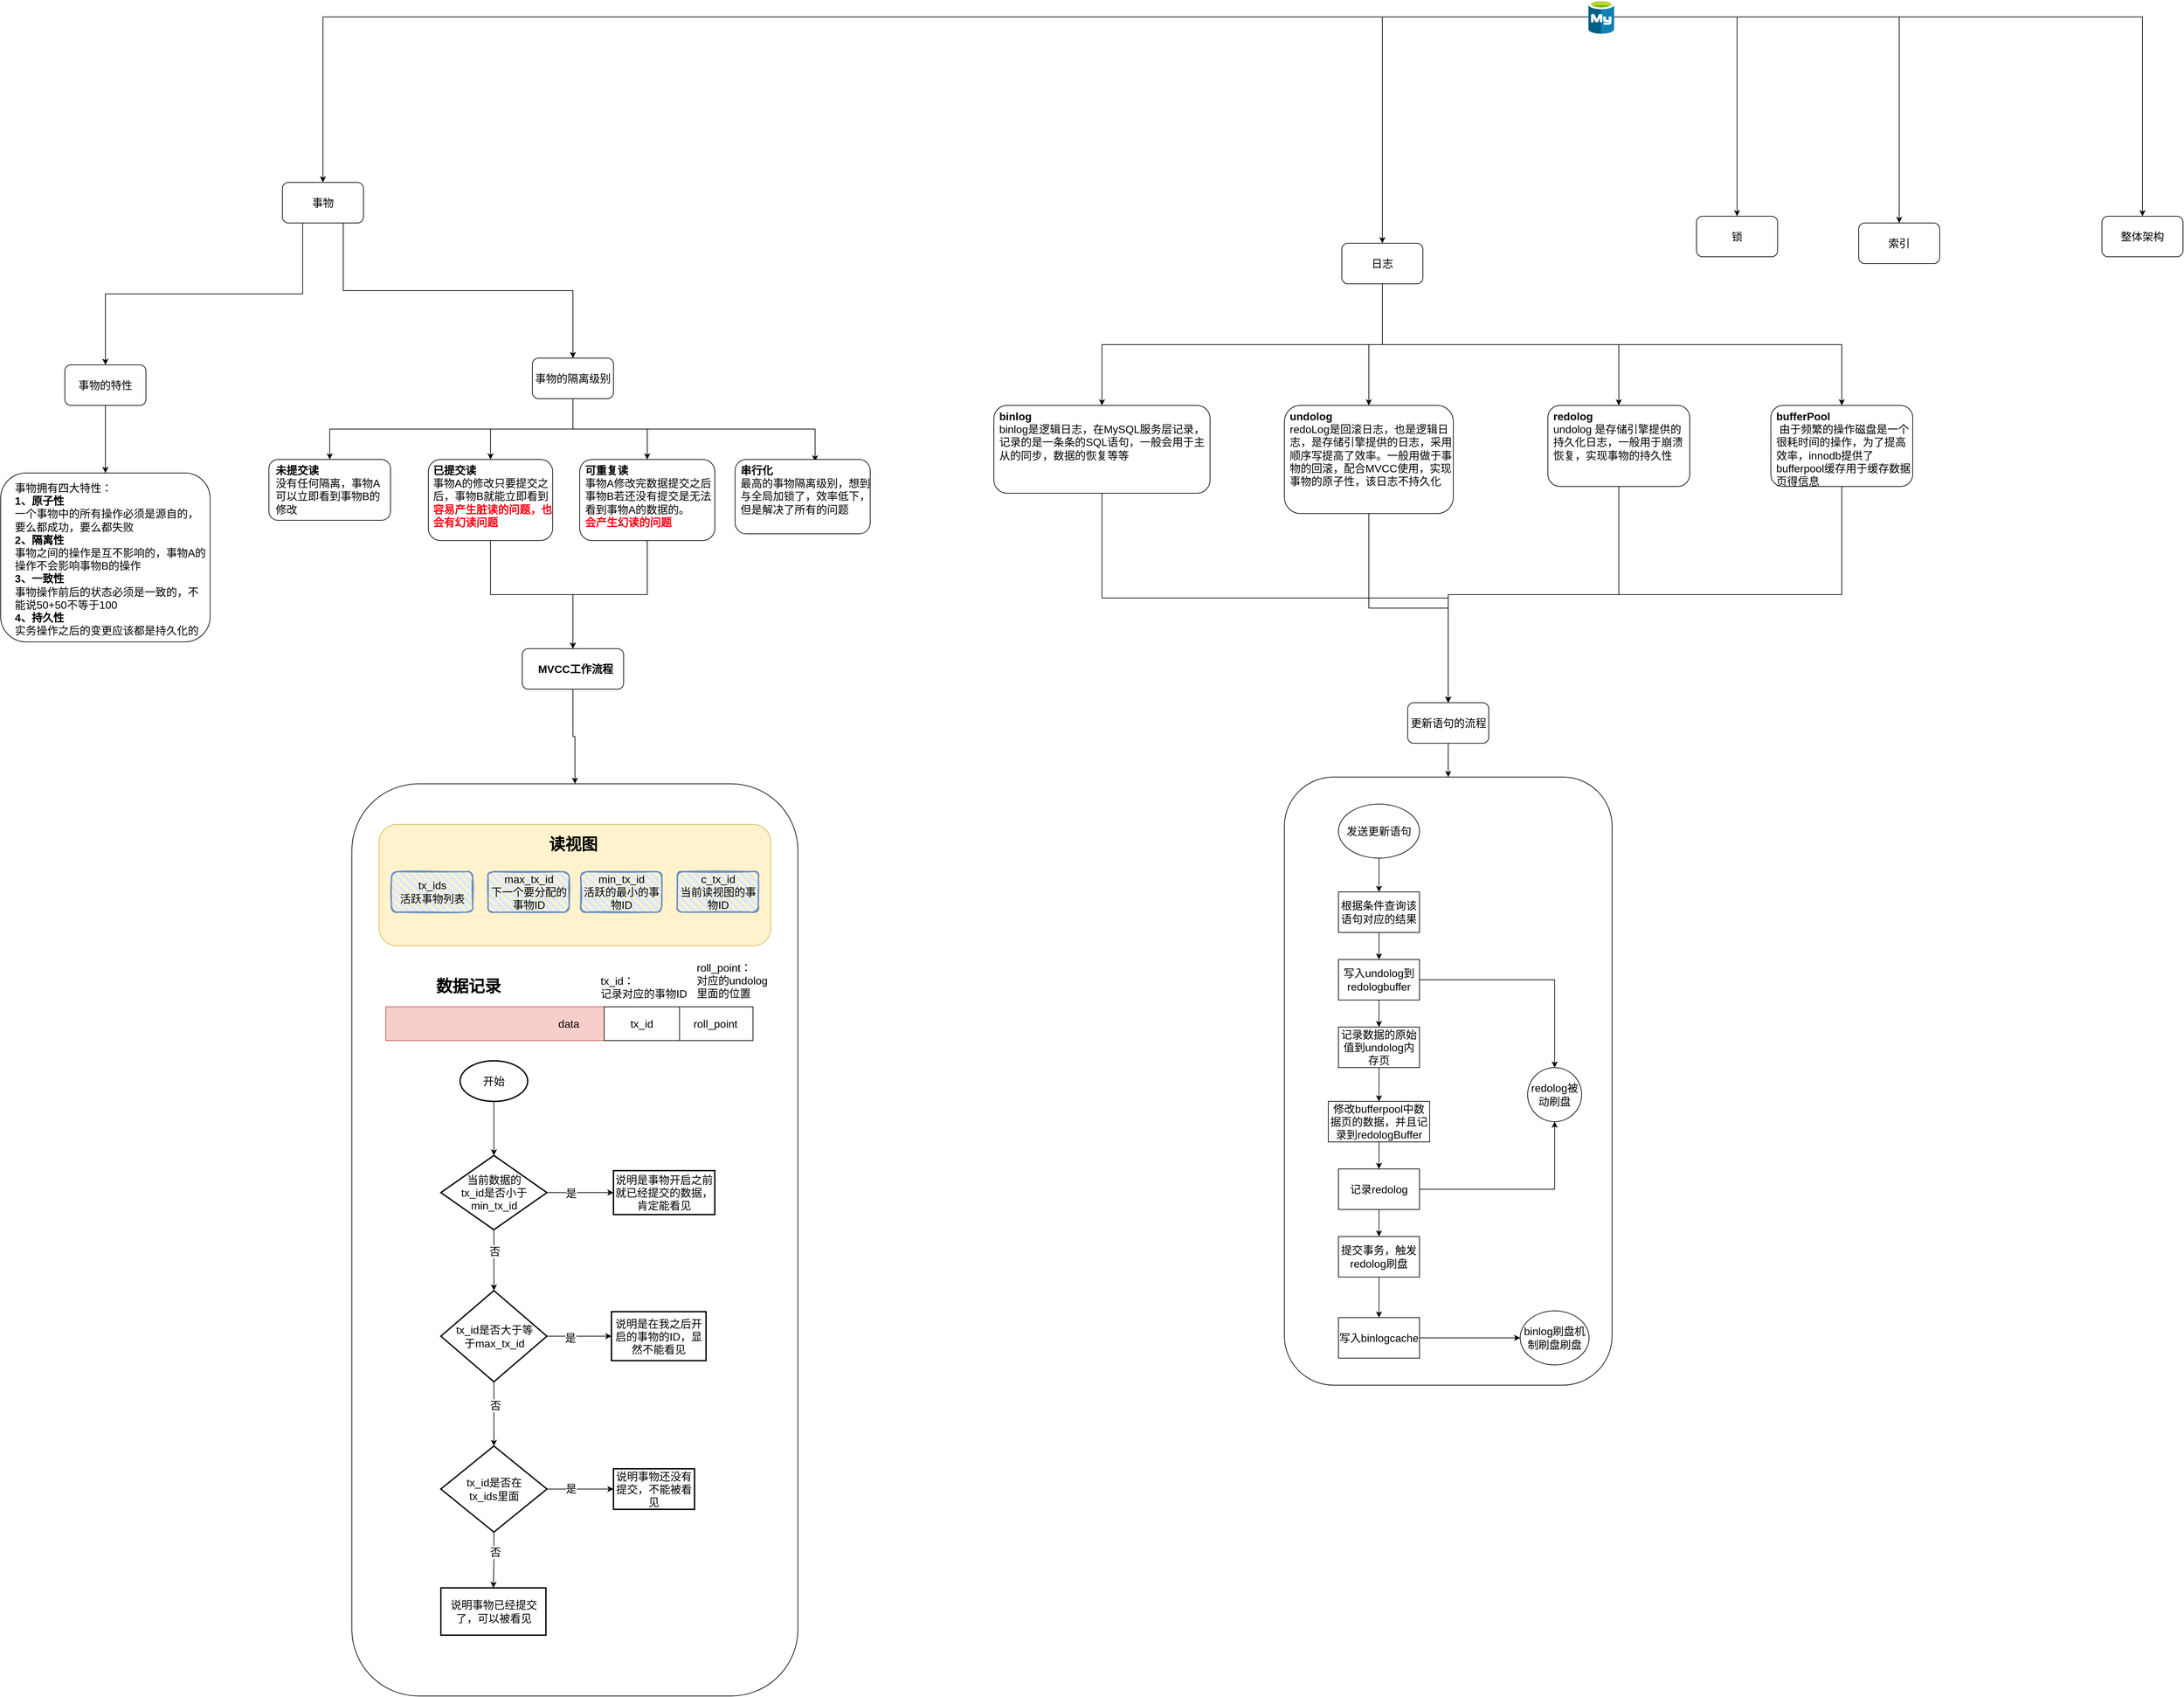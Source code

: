 <mxfile version="20.0.4" type="github">
  <diagram id="GSZniJBluQTKeuWXuCtj" name="第 1 页">
    <mxGraphModel dx="4907" dy="1320" grid="1" gridSize="10" guides="1" tooltips="1" connect="1" arrows="1" fold="1" page="1" pageScale="1" pageWidth="827" pageHeight="1169" math="0" shadow="0">
      <root>
        <mxCell id="0" />
        <mxCell id="1" parent="0" />
        <mxCell id="tJcimtreHjT24VF_leeF-4" value="" style="edgeStyle=orthogonalEdgeStyle;rounded=0;orthogonalLoop=1;jettySize=auto;html=1;entryX=0.5;entryY=0;entryDx=0;entryDy=0;" edge="1" parent="1" source="tJcimtreHjT24VF_leeF-1" target="tJcimtreHjT24VF_leeF-19">
          <mxGeometry relative="1" as="geometry">
            <mxPoint x="-320.059" y="320" as="targetPoint" />
          </mxGeometry>
        </mxCell>
        <mxCell id="tJcimtreHjT24VF_leeF-6" value="" style="edgeStyle=orthogonalEdgeStyle;rounded=0;orthogonalLoop=1;jettySize=auto;html=1;entryX=0.5;entryY=0;entryDx=0;entryDy=0;" edge="1" parent="1" source="tJcimtreHjT24VF_leeF-1" target="tJcimtreHjT24VF_leeF-20">
          <mxGeometry relative="1" as="geometry">
            <mxPoint x="29.941" y="320" as="targetPoint" />
          </mxGeometry>
        </mxCell>
        <mxCell id="tJcimtreHjT24VF_leeF-8" value="" style="edgeStyle=orthogonalEdgeStyle;rounded=0;orthogonalLoop=1;jettySize=auto;html=1;" edge="1" parent="1" source="tJcimtreHjT24VF_leeF-1" target="tJcimtreHjT24VF_leeF-23">
          <mxGeometry relative="1" as="geometry">
            <mxPoint x="1190.059" y="330" as="targetPoint" />
          </mxGeometry>
        </mxCell>
        <mxCell id="tJcimtreHjT24VF_leeF-10" value="" style="edgeStyle=orthogonalEdgeStyle;rounded=0;orthogonalLoop=1;jettySize=auto;html=1;" edge="1" parent="1" source="tJcimtreHjT24VF_leeF-1" target="tJcimtreHjT24VF_leeF-21">
          <mxGeometry relative="1" as="geometry">
            <mxPoint x="389" y="360" as="targetPoint" />
          </mxGeometry>
        </mxCell>
        <mxCell id="tJcimtreHjT24VF_leeF-12" value="" style="edgeStyle=orthogonalEdgeStyle;rounded=0;orthogonalLoop=1;jettySize=auto;html=1;entryX=0.5;entryY=0;entryDx=0;entryDy=0;" edge="1" parent="1" source="tJcimtreHjT24VF_leeF-1" target="tJcimtreHjT24VF_leeF-22">
          <mxGeometry relative="1" as="geometry">
            <mxPoint x="830.059" y="350" as="targetPoint" />
          </mxGeometry>
        </mxCell>
        <mxCell id="tJcimtreHjT24VF_leeF-1" value="" style="sketch=0;aspect=fixed;html=1;points=[[0,0.11,0,0,0],[0,0.22,0,0,0],[0,0.33,0,0,0],[0,0.44,0,0,0],[0,0.56,0,0,0],[0,0.67,0,0,0],[0,0.78,0,0,0],[0,0.89,0,0,0],[0.11,1,0,0,0],[0.22,1,0,0,0],[0.33,1,0,0,0],[0.44,1,0,0,0],[0.56,1,0,0,0],[0.67,1,0,0,0],[0.78,1,0,0,0],[0.89,1,0,0,0],[1,0.11,0,0,0],[1,0.22,0,0,0],[1,0.33,0,0,0],[1,0.44,0,0,0],[1,0.56,0,0,0],[1,0.67,0,0,0],[1,0.78,0,0,0],[1,0.89,0,0,0]];align=center;image;fontSize=12;image=img/lib/mscae/Azure_Database_for_MySQL_servers.svg;" vertex="1" parent="1">
          <mxGeometry x="370" y="140" width="38" height="50" as="geometry" />
        </mxCell>
        <mxCell id="tJcimtreHjT24VF_leeF-26" style="edgeStyle=orthogonalEdgeStyle;rounded=0;orthogonalLoop=1;jettySize=auto;html=1;exitX=0.25;exitY=1;exitDx=0;exitDy=0;entryX=0.5;entryY=0;entryDx=0;entryDy=0;fontSize=16;" edge="1" parent="1" source="tJcimtreHjT24VF_leeF-19" target="tJcimtreHjT24VF_leeF-24">
          <mxGeometry relative="1" as="geometry" />
        </mxCell>
        <mxCell id="tJcimtreHjT24VF_leeF-27" style="edgeStyle=orthogonalEdgeStyle;rounded=0;orthogonalLoop=1;jettySize=auto;html=1;exitX=0.75;exitY=1;exitDx=0;exitDy=0;fontSize=16;" edge="1" parent="1" source="tJcimtreHjT24VF_leeF-19" target="tJcimtreHjT24VF_leeF-25">
          <mxGeometry relative="1" as="geometry" />
        </mxCell>
        <mxCell id="tJcimtreHjT24VF_leeF-19" value="事物" style="rounded=1;whiteSpace=wrap;html=1;fontSize=16;" vertex="1" parent="1">
          <mxGeometry x="-1563" y="410" width="120" height="60" as="geometry" />
        </mxCell>
        <mxCell id="tJcimtreHjT24VF_leeF-50" style="edgeStyle=orthogonalEdgeStyle;rounded=0;orthogonalLoop=1;jettySize=auto;html=1;exitX=0.5;exitY=1;exitDx=0;exitDy=0;entryX=0.5;entryY=0;entryDx=0;entryDy=0;fontSize=16;fontColor=#000000;" edge="1" parent="1" source="tJcimtreHjT24VF_leeF-20" target="tJcimtreHjT24VF_leeF-47">
          <mxGeometry relative="1" as="geometry" />
        </mxCell>
        <mxCell id="tJcimtreHjT24VF_leeF-51" style="edgeStyle=orthogonalEdgeStyle;rounded=0;orthogonalLoop=1;jettySize=auto;html=1;exitX=0.5;exitY=1;exitDx=0;exitDy=0;entryX=0.5;entryY=0;entryDx=0;entryDy=0;fontSize=16;fontColor=#000000;" edge="1" parent="1" source="tJcimtreHjT24VF_leeF-20" target="tJcimtreHjT24VF_leeF-48">
          <mxGeometry relative="1" as="geometry" />
        </mxCell>
        <mxCell id="tJcimtreHjT24VF_leeF-52" style="edgeStyle=orthogonalEdgeStyle;rounded=0;orthogonalLoop=1;jettySize=auto;html=1;exitX=0.5;exitY=1;exitDx=0;exitDy=0;fontSize=16;fontColor=#000000;" edge="1" parent="1" source="tJcimtreHjT24VF_leeF-20" target="tJcimtreHjT24VF_leeF-49">
          <mxGeometry relative="1" as="geometry" />
        </mxCell>
        <mxCell id="tJcimtreHjT24VF_leeF-55" style="edgeStyle=orthogonalEdgeStyle;rounded=0;orthogonalLoop=1;jettySize=auto;html=1;exitX=0.5;exitY=1;exitDx=0;exitDy=0;fontSize=16;fontColor=#000000;" edge="1" parent="1" source="tJcimtreHjT24VF_leeF-20" target="tJcimtreHjT24VF_leeF-54">
          <mxGeometry relative="1" as="geometry" />
        </mxCell>
        <mxCell id="tJcimtreHjT24VF_leeF-20" value="日志" style="rounded=1;whiteSpace=wrap;html=1;fontSize=16;" vertex="1" parent="1">
          <mxGeometry x="5" y="500" width="120" height="60" as="geometry" />
        </mxCell>
        <mxCell id="tJcimtreHjT24VF_leeF-21" value="锁" style="rounded=1;whiteSpace=wrap;html=1;fontSize=16;" vertex="1" parent="1">
          <mxGeometry x="530" y="460" width="120" height="60" as="geometry" />
        </mxCell>
        <mxCell id="tJcimtreHjT24VF_leeF-22" value="索引" style="rounded=1;whiteSpace=wrap;html=1;fontSize=16;" vertex="1" parent="1">
          <mxGeometry x="770" y="470" width="120" height="60" as="geometry" />
        </mxCell>
        <mxCell id="tJcimtreHjT24VF_leeF-23" value="整体架构" style="rounded=1;whiteSpace=wrap;html=1;fontSize=16;" vertex="1" parent="1">
          <mxGeometry x="1130" y="460" width="120" height="60" as="geometry" />
        </mxCell>
        <mxCell id="tJcimtreHjT24VF_leeF-32" style="edgeStyle=orthogonalEdgeStyle;rounded=0;orthogonalLoop=1;jettySize=auto;html=1;exitX=0.5;exitY=1;exitDx=0;exitDy=0;fontSize=16;" edge="1" parent="1" source="tJcimtreHjT24VF_leeF-24" target="tJcimtreHjT24VF_leeF-31">
          <mxGeometry relative="1" as="geometry" />
        </mxCell>
        <mxCell id="tJcimtreHjT24VF_leeF-24" value="事物的特性" style="rounded=1;whiteSpace=wrap;html=1;fontSize=16;" vertex="1" parent="1">
          <mxGeometry x="-1885" y="680" width="120" height="60" as="geometry" />
        </mxCell>
        <mxCell id="tJcimtreHjT24VF_leeF-39" style="edgeStyle=orthogonalEdgeStyle;rounded=0;orthogonalLoop=1;jettySize=auto;html=1;exitX=0.5;exitY=1;exitDx=0;exitDy=0;fontSize=16;" edge="1" parent="1" source="tJcimtreHjT24VF_leeF-25" target="tJcimtreHjT24VF_leeF-33">
          <mxGeometry relative="1" as="geometry" />
        </mxCell>
        <mxCell id="tJcimtreHjT24VF_leeF-40" style="edgeStyle=orthogonalEdgeStyle;rounded=0;orthogonalLoop=1;jettySize=auto;html=1;exitX=0.5;exitY=1;exitDx=0;exitDy=0;fontSize=16;" edge="1" parent="1" source="tJcimtreHjT24VF_leeF-25" target="tJcimtreHjT24VF_leeF-34">
          <mxGeometry relative="1" as="geometry" />
        </mxCell>
        <mxCell id="tJcimtreHjT24VF_leeF-41" style="edgeStyle=orthogonalEdgeStyle;rounded=0;orthogonalLoop=1;jettySize=auto;html=1;exitX=0.5;exitY=1;exitDx=0;exitDy=0;entryX=0.5;entryY=0;entryDx=0;entryDy=0;fontSize=16;" edge="1" parent="1" source="tJcimtreHjT24VF_leeF-25" target="tJcimtreHjT24VF_leeF-35">
          <mxGeometry relative="1" as="geometry" />
        </mxCell>
        <mxCell id="tJcimtreHjT24VF_leeF-42" style="edgeStyle=orthogonalEdgeStyle;rounded=0;orthogonalLoop=1;jettySize=auto;html=1;exitX=0.5;exitY=1;exitDx=0;exitDy=0;entryX=0.592;entryY=0.026;entryDx=0;entryDy=0;entryPerimeter=0;fontSize=16;" edge="1" parent="1" source="tJcimtreHjT24VF_leeF-25" target="tJcimtreHjT24VF_leeF-36">
          <mxGeometry relative="1" as="geometry" />
        </mxCell>
        <mxCell id="tJcimtreHjT24VF_leeF-25" value="事物的隔离级别" style="rounded=1;whiteSpace=wrap;html=1;fontSize=16;" vertex="1" parent="1">
          <mxGeometry x="-1193" y="670" width="120" height="60" as="geometry" />
        </mxCell>
        <mxCell id="tJcimtreHjT24VF_leeF-31" value="事物拥有四大特性：&lt;br&gt;&lt;b&gt;1、原子性&lt;br&gt;&lt;/b&gt;一个事物中的所有操作必须是源自的，要么都成功，要么都失败&lt;br&gt;&lt;b&gt;2、隔离性&lt;br&gt;&lt;/b&gt;事物之间的操作是互不影响的，事物A的操作不会影响事物B的操作&lt;br&gt;&lt;b&gt;3、一致性&lt;br&gt;&lt;/b&gt;事物操作前后的状态必须是一致的，不能说50+50不等于100&lt;br&gt;&lt;b&gt;4、持久性&lt;br&gt;&lt;/b&gt;实务操作之后的变更应该都是持久化的" style="rounded=1;whiteSpace=wrap;html=1;fontSize=16;align=left;verticalAlign=top;spacing=8;spacingTop=0;spacingLeft=13;spacingBottom=7;" vertex="1" parent="1">
          <mxGeometry x="-1980" y="840" width="310" height="250" as="geometry" />
        </mxCell>
        <mxCell id="tJcimtreHjT24VF_leeF-33" value="&lt;b&gt;未提交读&lt;/b&gt;&lt;br&gt;没有任何隔离，事物A可以立即看到事物B的修改" style="rounded=1;whiteSpace=wrap;html=1;fontSize=16;align=left;verticalAlign=top;spacingLeft=8;" vertex="1" parent="1">
          <mxGeometry x="-1583" y="820" width="180" height="90" as="geometry" />
        </mxCell>
        <mxCell id="tJcimtreHjT24VF_leeF-44" style="edgeStyle=orthogonalEdgeStyle;rounded=0;orthogonalLoop=1;jettySize=auto;html=1;exitX=0.5;exitY=1;exitDx=0;exitDy=0;fontSize=16;fontColor=#FF0516;" edge="1" parent="1" source="tJcimtreHjT24VF_leeF-34" target="tJcimtreHjT24VF_leeF-43">
          <mxGeometry relative="1" as="geometry" />
        </mxCell>
        <mxCell id="tJcimtreHjT24VF_leeF-34" value="&lt;b style=&quot;&quot;&gt;已提交读&lt;/b&gt;&lt;br style=&quot;&quot;&gt;&lt;span style=&quot;&quot;&gt;事物A的修改只要提交之后，事物B就能立即看到&lt;br&gt;&lt;font color=&quot;#ff0516&quot;&gt;&lt;b&gt;容易产生脏读的问题，也会有幻读问题&lt;/b&gt;&lt;/font&gt;&lt;br&gt;&lt;/span&gt;" style="rounded=1;whiteSpace=wrap;html=1;fontSize=16;spacingLeft=5;verticalAlign=top;align=left;" vertex="1" parent="1">
          <mxGeometry x="-1347" y="820" width="184" height="120" as="geometry" />
        </mxCell>
        <mxCell id="tJcimtreHjT24VF_leeF-45" style="edgeStyle=orthogonalEdgeStyle;rounded=0;orthogonalLoop=1;jettySize=auto;html=1;exitX=0.5;exitY=1;exitDx=0;exitDy=0;entryX=0.5;entryY=0;entryDx=0;entryDy=0;fontSize=16;fontColor=#FF0516;" edge="1" parent="1" source="tJcimtreHjT24VF_leeF-35" target="tJcimtreHjT24VF_leeF-43">
          <mxGeometry relative="1" as="geometry" />
        </mxCell>
        <mxCell id="tJcimtreHjT24VF_leeF-35" value="&lt;b style=&quot;&quot;&gt;可重复读&lt;/b&gt;&lt;br style=&quot;&quot;&gt;&lt;span style=&quot;&quot;&gt;事物A修改完数据提交之后事物B若还没有提交是无法看到事物A的数据的。&lt;br&gt;&lt;b&gt;&lt;font color=&quot;#ff0516&quot;&gt;会产生幻读的问题&lt;/font&gt;&lt;/b&gt;&lt;br&gt;&lt;/span&gt;" style="rounded=1;whiteSpace=wrap;html=1;fontSize=16;align=left;verticalAlign=top;spacingLeft=6;" vertex="1" parent="1">
          <mxGeometry x="-1123" y="820" width="200" height="120" as="geometry" />
        </mxCell>
        <mxCell id="tJcimtreHjT24VF_leeF-36" value="&lt;b&gt;串行化&lt;/b&gt;&lt;br style=&quot;&quot;&gt;&lt;span style=&quot;&quot;&gt;最高的事物隔离级别，想到与全局加锁了，效率低下，但是解决了所有的问题&lt;/span&gt;" style="rounded=1;whiteSpace=wrap;html=1;fontSize=16;align=left;verticalAlign=top;spacingLeft=6;" vertex="1" parent="1">
          <mxGeometry x="-893" y="820" width="200" height="110" as="geometry" />
        </mxCell>
        <mxCell id="tJcimtreHjT24VF_leeF-89" value="" style="edgeStyle=orthogonalEdgeStyle;rounded=0;orthogonalLoop=1;jettySize=auto;html=1;fontSize=16;fontColor=#000000;" edge="1" parent="1" source="tJcimtreHjT24VF_leeF-43" target="tJcimtreHjT24VF_leeF-88">
          <mxGeometry relative="1" as="geometry" />
        </mxCell>
        <mxCell id="tJcimtreHjT24VF_leeF-43" value="&lt;b&gt;MVCC工作流程&lt;/b&gt;" style="rounded=1;whiteSpace=wrap;html=1;fontSize=16;align=center;verticalAlign=middle;spacingLeft=8;" vertex="1" parent="1">
          <mxGeometry x="-1208" y="1100" width="150" height="60" as="geometry" />
        </mxCell>
        <mxCell id="tJcimtreHjT24VF_leeF-57" style="edgeStyle=orthogonalEdgeStyle;rounded=0;orthogonalLoop=1;jettySize=auto;html=1;exitX=0.5;exitY=1;exitDx=0;exitDy=0;fontSize=16;fontColor=#000000;" edge="1" parent="1" source="tJcimtreHjT24VF_leeF-47" target="tJcimtreHjT24VF_leeF-56">
          <mxGeometry relative="1" as="geometry" />
        </mxCell>
        <mxCell id="tJcimtreHjT24VF_leeF-47" value="&lt;b&gt;binlog&lt;/b&gt;&lt;br&gt;binlog是逻辑日志，在MySQL服务层记录，记录的是一条条的SQL语句，一般会用于主从的同步，数据的恢复等等" style="rounded=1;whiteSpace=wrap;html=1;fontSize=16;fontColor=#000000;align=left;verticalAlign=top;spacingLeft=6;" vertex="1" parent="1">
          <mxGeometry x="-510" y="740" width="320" height="130" as="geometry" />
        </mxCell>
        <mxCell id="tJcimtreHjT24VF_leeF-63" style="edgeStyle=orthogonalEdgeStyle;rounded=0;orthogonalLoop=1;jettySize=auto;html=1;exitX=0.5;exitY=1;exitDx=0;exitDy=0;entryX=0.5;entryY=0;entryDx=0;entryDy=0;fontSize=16;fontColor=#000000;" edge="1" parent="1" source="tJcimtreHjT24VF_leeF-48" target="tJcimtreHjT24VF_leeF-56">
          <mxGeometry relative="1" as="geometry" />
        </mxCell>
        <mxCell id="tJcimtreHjT24VF_leeF-48" value="&lt;b&gt;undolog&lt;/b&gt;&lt;br&gt;redoLog是回滚日志，也是逻辑日志，是存储引擎提供的日志，采用顺序写提高了效率。一般用做于事物的回滚，配合MVCC使用，实现事物的原子性，该日志不持久化" style="rounded=1;whiteSpace=wrap;html=1;fontSize=16;fontColor=#000000;align=left;verticalAlign=top;spacingLeft=6;" vertex="1" parent="1">
          <mxGeometry x="-80" y="740" width="250" height="160" as="geometry" />
        </mxCell>
        <mxCell id="tJcimtreHjT24VF_leeF-59" style="edgeStyle=orthogonalEdgeStyle;rounded=0;orthogonalLoop=1;jettySize=auto;html=1;exitX=0.5;exitY=1;exitDx=0;exitDy=0;entryX=0.5;entryY=0;entryDx=0;entryDy=0;fontSize=16;fontColor=#000000;" edge="1" parent="1" source="tJcimtreHjT24VF_leeF-49" target="tJcimtreHjT24VF_leeF-56">
          <mxGeometry relative="1" as="geometry" />
        </mxCell>
        <mxCell id="tJcimtreHjT24VF_leeF-49" value="&lt;b&gt;redolog&lt;br&gt;&lt;/b&gt;undolog 是存储引擎提供的持久化日志，一般用于崩溃恢复，实现事物的持久性" style="rounded=1;whiteSpace=wrap;html=1;fontSize=16;fontColor=#000000;spacingLeft=6;align=left;verticalAlign=top;" vertex="1" parent="1">
          <mxGeometry x="310" y="740" width="210" height="120" as="geometry" />
        </mxCell>
        <mxCell id="tJcimtreHjT24VF_leeF-61" style="edgeStyle=orthogonalEdgeStyle;rounded=0;orthogonalLoop=1;jettySize=auto;html=1;exitX=0.5;exitY=1;exitDx=0;exitDy=0;entryX=0.5;entryY=0;entryDx=0;entryDy=0;fontSize=16;fontColor=#000000;" edge="1" parent="1" source="tJcimtreHjT24VF_leeF-54" target="tJcimtreHjT24VF_leeF-56">
          <mxGeometry relative="1" as="geometry" />
        </mxCell>
        <mxCell id="tJcimtreHjT24VF_leeF-54" value="&lt;b&gt;bufferPool&lt;br&gt;&lt;/b&gt;&amp;nbsp;由于频繁的操作磁盘是一个很耗时间的操作，为了提高效率，innodb提供了bufferpool缓存用于缓存数据页得信息" style="rounded=1;whiteSpace=wrap;html=1;fontSize=16;fontColor=#000000;spacingLeft=6;align=left;verticalAlign=top;" vertex="1" parent="1">
          <mxGeometry x="640" y="740" width="210" height="120" as="geometry" />
        </mxCell>
        <mxCell id="tJcimtreHjT24VF_leeF-86" style="edgeStyle=orthogonalEdgeStyle;rounded=0;orthogonalLoop=1;jettySize=auto;html=1;exitX=0.5;exitY=1;exitDx=0;exitDy=0;fontSize=16;fontColor=#000000;" edge="1" parent="1" source="tJcimtreHjT24VF_leeF-56" target="tJcimtreHjT24VF_leeF-64">
          <mxGeometry relative="1" as="geometry" />
        </mxCell>
        <mxCell id="tJcimtreHjT24VF_leeF-56" value="更新语句的流程" style="rounded=1;whiteSpace=wrap;html=1;fontSize=16;" vertex="1" parent="1">
          <mxGeometry x="102.5" y="1180" width="120" height="60" as="geometry" />
        </mxCell>
        <mxCell id="tJcimtreHjT24VF_leeF-64" value="" style="rounded=1;whiteSpace=wrap;html=1;fontSize=16;fontColor=#000000;" vertex="1" parent="1">
          <mxGeometry x="-80" y="1290" width="485" height="900" as="geometry" />
        </mxCell>
        <mxCell id="tJcimtreHjT24VF_leeF-67" value="" style="edgeStyle=orthogonalEdgeStyle;rounded=0;orthogonalLoop=1;jettySize=auto;html=1;fontSize=16;fontColor=#000000;" edge="1" parent="1" source="tJcimtreHjT24VF_leeF-65" target="tJcimtreHjT24VF_leeF-66">
          <mxGeometry relative="1" as="geometry" />
        </mxCell>
        <mxCell id="tJcimtreHjT24VF_leeF-65" value="发送更新语句" style="ellipse;whiteSpace=wrap;html=1;fontSize=16;fontColor=#000000;" vertex="1" parent="1">
          <mxGeometry y="1330" width="120" height="80" as="geometry" />
        </mxCell>
        <mxCell id="tJcimtreHjT24VF_leeF-69" value="" style="edgeStyle=orthogonalEdgeStyle;rounded=0;orthogonalLoop=1;jettySize=auto;html=1;fontSize=16;fontColor=#000000;" edge="1" parent="1" source="tJcimtreHjT24VF_leeF-66" target="tJcimtreHjT24VF_leeF-68">
          <mxGeometry relative="1" as="geometry" />
        </mxCell>
        <mxCell id="tJcimtreHjT24VF_leeF-66" value="根据条件查询该语句对应的结果" style="whiteSpace=wrap;html=1;fontSize=16;fontColor=#000000;" vertex="1" parent="1">
          <mxGeometry y="1460" width="120" height="60" as="geometry" />
        </mxCell>
        <mxCell id="tJcimtreHjT24VF_leeF-71" value="" style="edgeStyle=orthogonalEdgeStyle;rounded=0;orthogonalLoop=1;jettySize=auto;html=1;fontSize=16;fontColor=#000000;" edge="1" parent="1" source="tJcimtreHjT24VF_leeF-68" target="tJcimtreHjT24VF_leeF-70">
          <mxGeometry relative="1" as="geometry" />
        </mxCell>
        <mxCell id="tJcimtreHjT24VF_leeF-82" style="edgeStyle=orthogonalEdgeStyle;rounded=0;orthogonalLoop=1;jettySize=auto;html=1;exitX=1;exitY=0.5;exitDx=0;exitDy=0;entryX=0.5;entryY=0;entryDx=0;entryDy=0;fontSize=16;fontColor=#000000;" edge="1" parent="1" source="tJcimtreHjT24VF_leeF-68" target="tJcimtreHjT24VF_leeF-81">
          <mxGeometry relative="1" as="geometry" />
        </mxCell>
        <mxCell id="tJcimtreHjT24VF_leeF-68" value="写入undolog到redologbuffer" style="whiteSpace=wrap;html=1;fontSize=16;fontColor=#000000;" vertex="1" parent="1">
          <mxGeometry y="1560" width="120" height="60" as="geometry" />
        </mxCell>
        <mxCell id="tJcimtreHjT24VF_leeF-73" value="" style="edgeStyle=orthogonalEdgeStyle;rounded=0;orthogonalLoop=1;jettySize=auto;html=1;fontSize=16;fontColor=#000000;" edge="1" parent="1" source="tJcimtreHjT24VF_leeF-70" target="tJcimtreHjT24VF_leeF-72">
          <mxGeometry relative="1" as="geometry" />
        </mxCell>
        <mxCell id="tJcimtreHjT24VF_leeF-70" value="记录数据的原始值到undolog内存页" style="whiteSpace=wrap;html=1;fontSize=16;fontColor=#000000;" vertex="1" parent="1">
          <mxGeometry y="1660" width="120" height="60" as="geometry" />
        </mxCell>
        <mxCell id="tJcimtreHjT24VF_leeF-75" value="" style="edgeStyle=orthogonalEdgeStyle;rounded=0;orthogonalLoop=1;jettySize=auto;html=1;fontSize=16;fontColor=#000000;" edge="1" parent="1" source="tJcimtreHjT24VF_leeF-72" target="tJcimtreHjT24VF_leeF-74">
          <mxGeometry relative="1" as="geometry" />
        </mxCell>
        <mxCell id="tJcimtreHjT24VF_leeF-72" value="修改bufferpool中数据页的数据，并且记录到redologBuffer" style="whiteSpace=wrap;html=1;fontSize=16;fontColor=#000000;" vertex="1" parent="1">
          <mxGeometry x="-15" y="1770" width="150" height="60" as="geometry" />
        </mxCell>
        <mxCell id="tJcimtreHjT24VF_leeF-77" value="" style="edgeStyle=orthogonalEdgeStyle;rounded=0;orthogonalLoop=1;jettySize=auto;html=1;fontSize=16;fontColor=#000000;" edge="1" parent="1" source="tJcimtreHjT24VF_leeF-74" target="tJcimtreHjT24VF_leeF-76">
          <mxGeometry relative="1" as="geometry" />
        </mxCell>
        <mxCell id="tJcimtreHjT24VF_leeF-83" style="edgeStyle=orthogonalEdgeStyle;rounded=0;orthogonalLoop=1;jettySize=auto;html=1;exitX=1;exitY=0.5;exitDx=0;exitDy=0;entryX=0.5;entryY=1;entryDx=0;entryDy=0;fontSize=16;fontColor=#000000;" edge="1" parent="1" source="tJcimtreHjT24VF_leeF-74" target="tJcimtreHjT24VF_leeF-81">
          <mxGeometry relative="1" as="geometry" />
        </mxCell>
        <mxCell id="tJcimtreHjT24VF_leeF-74" value="记录redolog" style="whiteSpace=wrap;html=1;fontSize=16;fontColor=#000000;" vertex="1" parent="1">
          <mxGeometry y="1870" width="120" height="60" as="geometry" />
        </mxCell>
        <mxCell id="tJcimtreHjT24VF_leeF-79" value="" style="edgeStyle=orthogonalEdgeStyle;rounded=0;orthogonalLoop=1;jettySize=auto;html=1;fontSize=16;fontColor=#000000;" edge="1" parent="1" source="tJcimtreHjT24VF_leeF-76" target="tJcimtreHjT24VF_leeF-78">
          <mxGeometry relative="1" as="geometry" />
        </mxCell>
        <mxCell id="tJcimtreHjT24VF_leeF-76" value="提交事务，触发redolog刷盘" style="whiteSpace=wrap;html=1;fontSize=16;fontColor=#000000;" vertex="1" parent="1">
          <mxGeometry y="1970" width="120" height="60" as="geometry" />
        </mxCell>
        <mxCell id="tJcimtreHjT24VF_leeF-85" value="" style="edgeStyle=orthogonalEdgeStyle;rounded=0;orthogonalLoop=1;jettySize=auto;html=1;fontSize=16;fontColor=#000000;" edge="1" parent="1" source="tJcimtreHjT24VF_leeF-78" target="tJcimtreHjT24VF_leeF-84">
          <mxGeometry relative="1" as="geometry" />
        </mxCell>
        <mxCell id="tJcimtreHjT24VF_leeF-78" value="写入binlogcache" style="whiteSpace=wrap;html=1;fontSize=16;fontColor=#000000;" vertex="1" parent="1">
          <mxGeometry y="2090" width="120" height="60" as="geometry" />
        </mxCell>
        <mxCell id="tJcimtreHjT24VF_leeF-81" value="redolog被动刷盘" style="ellipse;whiteSpace=wrap;html=1;aspect=fixed;fontSize=16;fontColor=#000000;" vertex="1" parent="1">
          <mxGeometry x="280" y="1720" width="80" height="80" as="geometry" />
        </mxCell>
        <mxCell id="tJcimtreHjT24VF_leeF-84" value="binlog刷盘机制刷盘刷盘" style="ellipse;whiteSpace=wrap;html=1;fontSize=16;fontColor=#000000;" vertex="1" parent="1">
          <mxGeometry x="269" y="2080" width="102" height="80" as="geometry" />
        </mxCell>
        <mxCell id="tJcimtreHjT24VF_leeF-88" value="" style="whiteSpace=wrap;html=1;fontSize=16;rounded=1;spacingLeft=8;" vertex="1" parent="1">
          <mxGeometry x="-1460.25" y="1300" width="660.25" height="1350" as="geometry" />
        </mxCell>
        <mxCell id="tJcimtreHjT24VF_leeF-90" value="" style="rounded=1;whiteSpace=wrap;html=1;fontSize=16;fillColor=#fff2cc;strokeColor=#d6b656;" vertex="1" parent="1">
          <mxGeometry x="-1420" y="1360" width="580" height="180" as="geometry" />
        </mxCell>
        <mxCell id="tJcimtreHjT24VF_leeF-91" value="tx_ids&lt;br&gt;活跃事物列表" style="rounded=1;whiteSpace=wrap;html=1;strokeWidth=2;fillWeight=4;hachureGap=8;hachureAngle=45;fillColor=#dae8fc;sketch=1;fontSize=16;strokeColor=#6c8ebf;" vertex="1" parent="1">
          <mxGeometry x="-1401.5" y="1430" width="120" height="60" as="geometry" />
        </mxCell>
        <mxCell id="tJcimtreHjT24VF_leeF-92" value="max_tx_id&lt;br&gt;下一个要分配的事物ID" style="rounded=1;whiteSpace=wrap;html=1;strokeWidth=2;fillWeight=4;hachureGap=8;hachureAngle=45;fillColor=#dae8fc;sketch=1;fontSize=16;strokeColor=#6c8ebf;" vertex="1" parent="1">
          <mxGeometry x="-1258.5" y="1430" width="120" height="60" as="geometry" />
        </mxCell>
        <mxCell id="tJcimtreHjT24VF_leeF-93" value="min_tx_id&lt;br&gt;活跃的最小的事物ID" style="rounded=1;whiteSpace=wrap;html=1;strokeWidth=2;fillWeight=4;hachureGap=8;hachureAngle=45;fillColor=#dae8fc;sketch=1;fontSize=16;strokeColor=#6c8ebf;" vertex="1" parent="1">
          <mxGeometry x="-1121.5" y="1430" width="120" height="60" as="geometry" />
        </mxCell>
        <mxCell id="tJcimtreHjT24VF_leeF-94" value="c_tx_id&lt;br&gt;当前读视图的事物ID" style="rounded=1;whiteSpace=wrap;html=1;strokeWidth=2;fillWeight=4;hachureGap=8;hachureAngle=45;fillColor=#dae8fc;sketch=1;fontSize=16;strokeColor=#6c8ebf;" vertex="1" parent="1">
          <mxGeometry x="-978.5" y="1430" width="120" height="60" as="geometry" />
        </mxCell>
        <mxCell id="tJcimtreHjT24VF_leeF-95" value="读视图" style="text;strokeColor=none;fillColor=none;html=1;fontSize=24;fontStyle=1;verticalAlign=middle;align=center;fontColor=#000000;" vertex="1" parent="1">
          <mxGeometry x="-1183" y="1370" width="100" height="40" as="geometry" />
        </mxCell>
        <mxCell id="tJcimtreHjT24VF_leeF-96" value="data" style="rounded=0;whiteSpace=wrap;html=1;fontSize=16;fillColor=#f8cecc;strokeColor=#b85450;" vertex="1" parent="1">
          <mxGeometry x="-1410" y="1630" width="542" height="50" as="geometry" />
        </mxCell>
        <mxCell id="tJcimtreHjT24VF_leeF-97" value="roll_point" style="rounded=0;whiteSpace=wrap;html=1;fontSize=16;fontColor=#000000;" vertex="1" parent="1">
          <mxGeometry x="-978" y="1630" width="111.5" height="50" as="geometry" />
        </mxCell>
        <mxCell id="tJcimtreHjT24VF_leeF-98" value="tx_id" style="rounded=0;whiteSpace=wrap;html=1;fontSize=16;fontColor=#000000;" vertex="1" parent="1">
          <mxGeometry x="-1086.75" y="1630" width="111.5" height="50" as="geometry" />
        </mxCell>
        <mxCell id="tJcimtreHjT24VF_leeF-99" value="数据记录" style="text;strokeColor=none;fillColor=none;html=1;fontSize=24;fontStyle=1;verticalAlign=middle;align=center;fontColor=#000000;" vertex="1" parent="1">
          <mxGeometry x="-1338" y="1580" width="100" height="40" as="geometry" />
        </mxCell>
        <mxCell id="tJcimtreHjT24VF_leeF-100" value="tx_id：&#xa;记录对应的事物ID" style="text;strokeColor=none;fillColor=none;align=left;verticalAlign=middle;spacingLeft=4;spacingRight=4;overflow=hidden;points=[[0,0.5],[1,0.5]];portConstraint=eastwest;rotatable=0;fontSize=16;fontColor=#000000;" vertex="1" parent="1">
          <mxGeometry x="-1098" y="1570" width="150" height="60" as="geometry" />
        </mxCell>
        <mxCell id="tJcimtreHjT24VF_leeF-101" value="roll_point：&#xa;对应的undolog&#xa;里面的位置" style="text;strokeColor=none;fillColor=none;align=left;verticalAlign=middle;spacingLeft=4;spacingRight=4;overflow=hidden;points=[[0,0.5],[1,0.5]];portConstraint=eastwest;rotatable=0;fontSize=16;fontColor=#000000;" vertex="1" parent="1">
          <mxGeometry x="-955.75" y="1560" width="150" height="60" as="geometry" />
        </mxCell>
        <mxCell id="tJcimtreHjT24VF_leeF-105" value="" style="edgeStyle=orthogonalEdgeStyle;rounded=0;orthogonalLoop=1;jettySize=auto;html=1;fontSize=16;fontColor=#000000;" edge="1" parent="1" source="tJcimtreHjT24VF_leeF-103" target="tJcimtreHjT24VF_leeF-104">
          <mxGeometry relative="1" as="geometry" />
        </mxCell>
        <mxCell id="tJcimtreHjT24VF_leeF-103" value="开始" style="strokeWidth=2;html=1;shape=mxgraph.flowchart.start_1;whiteSpace=wrap;fontSize=16;fontColor=#000000;" vertex="1" parent="1">
          <mxGeometry x="-1300" y="1710" width="100" height="60" as="geometry" />
        </mxCell>
        <mxCell id="tJcimtreHjT24VF_leeF-109" value="" style="edgeStyle=orthogonalEdgeStyle;rounded=0;orthogonalLoop=1;jettySize=auto;html=1;fontSize=16;fontColor=#000000;" edge="1" parent="1" source="tJcimtreHjT24VF_leeF-104" target="tJcimtreHjT24VF_leeF-108">
          <mxGeometry relative="1" as="geometry" />
        </mxCell>
        <mxCell id="tJcimtreHjT24VF_leeF-124" value="否" style="edgeLabel;html=1;align=center;verticalAlign=middle;resizable=0;points=[];fontSize=16;fontColor=#000000;" vertex="1" connectable="0" parent="tJcimtreHjT24VF_leeF-109">
          <mxGeometry x="-0.281" y="1" relative="1" as="geometry">
            <mxPoint y="-1" as="offset" />
          </mxGeometry>
        </mxCell>
        <mxCell id="tJcimtreHjT24VF_leeF-122" value="" style="edgeStyle=orthogonalEdgeStyle;rounded=0;orthogonalLoop=1;jettySize=auto;html=1;fontSize=16;fontColor=#000000;" edge="1" parent="1" source="tJcimtreHjT24VF_leeF-104" target="tJcimtreHjT24VF_leeF-121">
          <mxGeometry relative="1" as="geometry" />
        </mxCell>
        <mxCell id="tJcimtreHjT24VF_leeF-123" value="是" style="edgeLabel;html=1;align=center;verticalAlign=middle;resizable=0;points=[];fontSize=16;fontColor=#000000;" vertex="1" connectable="0" parent="tJcimtreHjT24VF_leeF-122">
          <mxGeometry x="-0.281" y="-1" relative="1" as="geometry">
            <mxPoint as="offset" />
          </mxGeometry>
        </mxCell>
        <mxCell id="tJcimtreHjT24VF_leeF-104" value="当前数据的tx_id是否小于min_tx_id" style="rhombus;whiteSpace=wrap;html=1;fontSize=16;fontColor=#000000;strokeWidth=2;spacingLeft=21;spacingRight=21;" vertex="1" parent="1">
          <mxGeometry x="-1328.5" y="1850" width="157" height="110" as="geometry" />
        </mxCell>
        <mxCell id="tJcimtreHjT24VF_leeF-111" value="" style="edgeStyle=orthogonalEdgeStyle;rounded=0;orthogonalLoop=1;jettySize=auto;html=1;fontSize=16;fontColor=#000000;" edge="1" parent="1" source="tJcimtreHjT24VF_leeF-108" target="tJcimtreHjT24VF_leeF-110">
          <mxGeometry relative="1" as="geometry" />
        </mxCell>
        <mxCell id="tJcimtreHjT24VF_leeF-126" value="否" style="edgeLabel;html=1;align=center;verticalAlign=middle;resizable=0;points=[];fontSize=16;fontColor=#000000;" vertex="1" connectable="0" parent="tJcimtreHjT24VF_leeF-111">
          <mxGeometry x="-0.276" y="2" relative="1" as="geometry">
            <mxPoint as="offset" />
          </mxGeometry>
        </mxCell>
        <mxCell id="tJcimtreHjT24VF_leeF-120" value="" style="edgeStyle=orthogonalEdgeStyle;rounded=0;orthogonalLoop=1;jettySize=auto;html=1;fontSize=16;fontColor=#000000;" edge="1" parent="1" source="tJcimtreHjT24VF_leeF-108" target="tJcimtreHjT24VF_leeF-119">
          <mxGeometry relative="1" as="geometry" />
        </mxCell>
        <mxCell id="tJcimtreHjT24VF_leeF-125" value="是" style="edgeLabel;html=1;align=center;verticalAlign=middle;resizable=0;points=[];fontSize=16;fontColor=#000000;" vertex="1" connectable="0" parent="tJcimtreHjT24VF_leeF-120">
          <mxGeometry x="-0.281" y="-2" relative="1" as="geometry">
            <mxPoint as="offset" />
          </mxGeometry>
        </mxCell>
        <mxCell id="tJcimtreHjT24VF_leeF-108" value="tx_id是否大于等于max_tx_id" style="rhombus;whiteSpace=wrap;html=1;fontSize=16;fontColor=#000000;strokeWidth=2;spacingLeft=21;spacingRight=20;" vertex="1" parent="1">
          <mxGeometry x="-1328.5" y="2050" width="157" height="135" as="geometry" />
        </mxCell>
        <mxCell id="tJcimtreHjT24VF_leeF-116" value="" style="edgeStyle=orthogonalEdgeStyle;rounded=0;orthogonalLoop=1;jettySize=auto;html=1;fontSize=16;fontColor=#000000;" edge="1" parent="1" source="tJcimtreHjT24VF_leeF-110" target="tJcimtreHjT24VF_leeF-115">
          <mxGeometry relative="1" as="geometry" />
        </mxCell>
        <mxCell id="tJcimtreHjT24VF_leeF-127" value="否" style="edgeLabel;html=1;align=center;verticalAlign=middle;resizable=0;points=[];fontSize=16;fontColor=#000000;" vertex="1" connectable="0" parent="tJcimtreHjT24VF_leeF-116">
          <mxGeometry x="-0.294" y="2" relative="1" as="geometry">
            <mxPoint as="offset" />
          </mxGeometry>
        </mxCell>
        <mxCell id="tJcimtreHjT24VF_leeF-118" value="" style="edgeStyle=orthogonalEdgeStyle;rounded=0;orthogonalLoop=1;jettySize=auto;html=1;fontSize=16;fontColor=#000000;" edge="1" parent="1" source="tJcimtreHjT24VF_leeF-110" target="tJcimtreHjT24VF_leeF-117">
          <mxGeometry relative="1" as="geometry" />
        </mxCell>
        <mxCell id="tJcimtreHjT24VF_leeF-128" value="是" style="edgeLabel;html=1;align=center;verticalAlign=middle;resizable=0;points=[];fontSize=16;fontColor=#000000;" vertex="1" connectable="0" parent="tJcimtreHjT24VF_leeF-118">
          <mxGeometry x="-0.281" y="1" relative="1" as="geometry">
            <mxPoint as="offset" />
          </mxGeometry>
        </mxCell>
        <mxCell id="tJcimtreHjT24VF_leeF-110" value="tx_id是否在tx_ids里面" style="rhombus;whiteSpace=wrap;html=1;fontSize=16;fontColor=#000000;strokeWidth=2;spacingLeft=21;spacingRight=21;" vertex="1" parent="1">
          <mxGeometry x="-1328.5" y="2280" width="157" height="127.5" as="geometry" />
        </mxCell>
        <mxCell id="tJcimtreHjT24VF_leeF-115" value="说明事物已经提交了，可以被看见" style="whiteSpace=wrap;html=1;fontSize=16;fontColor=#000000;strokeWidth=2;" vertex="1" parent="1">
          <mxGeometry x="-1328.5" y="2490" width="155.5" height="70" as="geometry" />
        </mxCell>
        <mxCell id="tJcimtreHjT24VF_leeF-117" value="说明事物还没有提交，不能被看见" style="whiteSpace=wrap;html=1;fontSize=16;fontColor=#000000;strokeWidth=2;" vertex="1" parent="1">
          <mxGeometry x="-1073" y="2313.75" width="120" height="60" as="geometry" />
        </mxCell>
        <mxCell id="tJcimtreHjT24VF_leeF-119" value="说明是在我之后开启的事物的ID，显然不能看见" style="whiteSpace=wrap;html=1;fontSize=16;fontColor=#000000;strokeWidth=2;" vertex="1" parent="1">
          <mxGeometry x="-1076" y="2081.25" width="140" height="72.5" as="geometry" />
        </mxCell>
        <mxCell id="tJcimtreHjT24VF_leeF-121" value="说明是事物开启之前就已经提交的数据，肯定能看见" style="whiteSpace=wrap;html=1;fontSize=16;fontColor=#000000;strokeWidth=2;" vertex="1" parent="1">
          <mxGeometry x="-1073" y="1872.5" width="150" height="65" as="geometry" />
        </mxCell>
      </root>
    </mxGraphModel>
  </diagram>
</mxfile>
